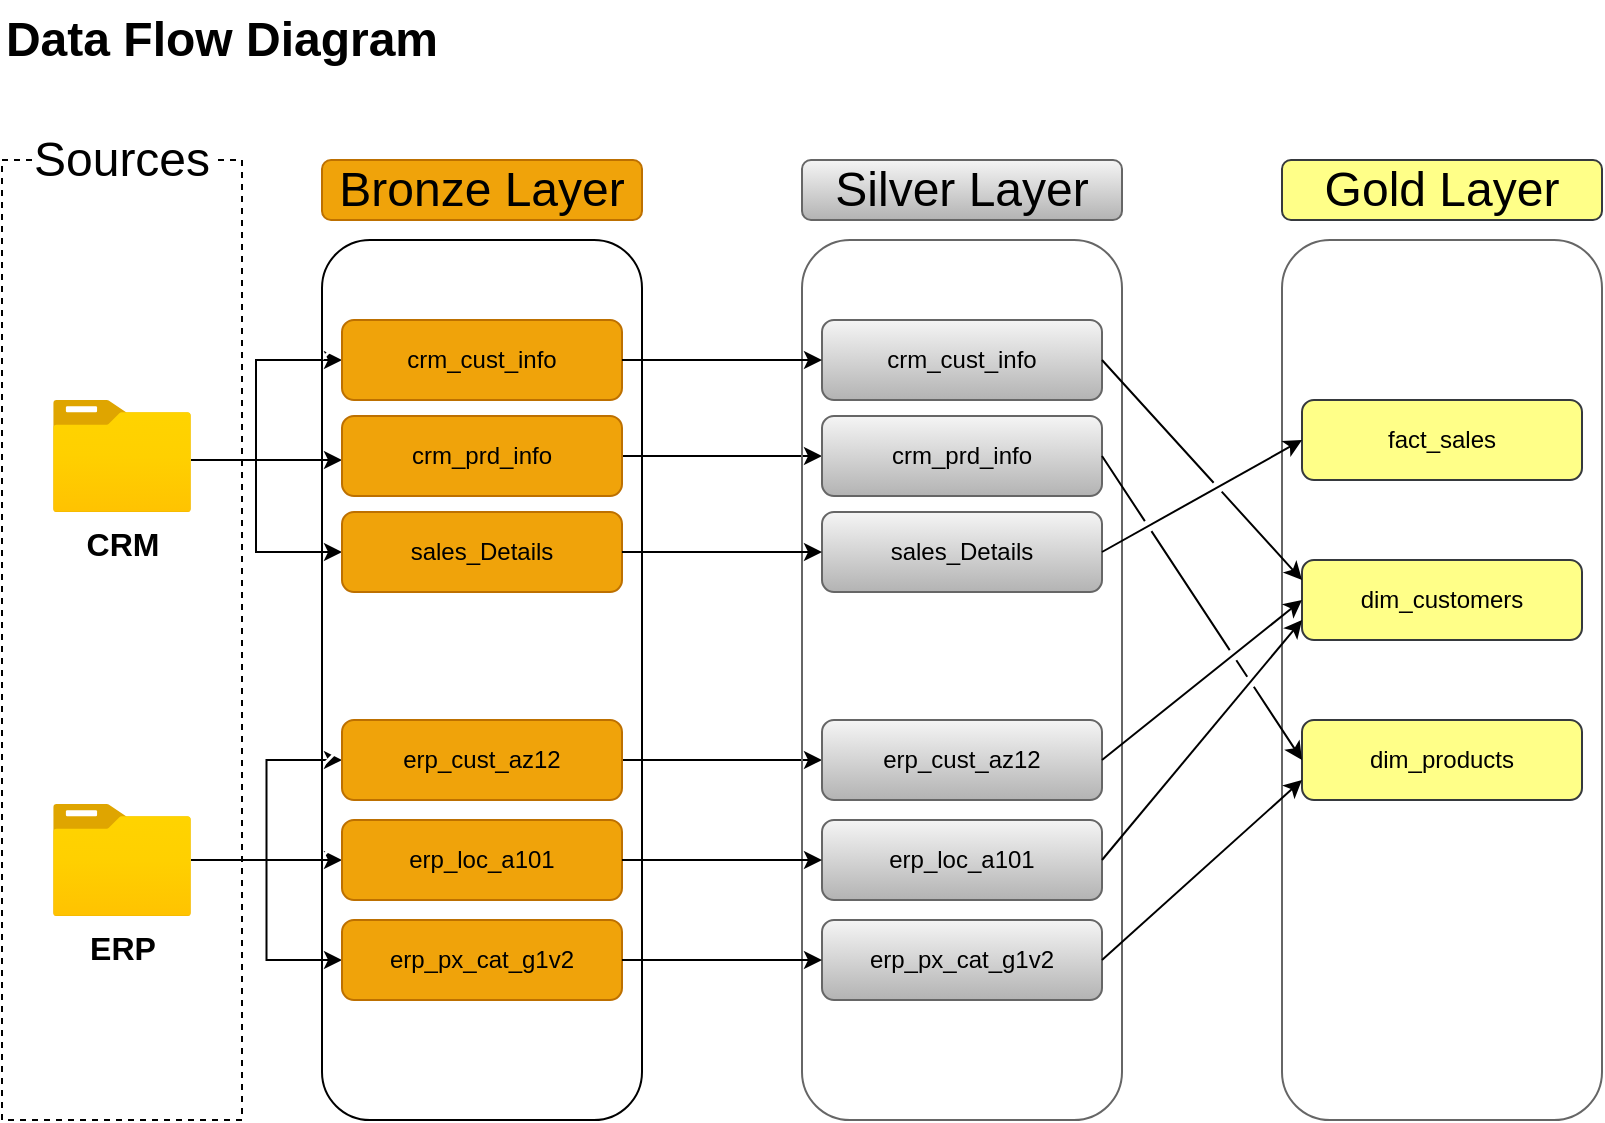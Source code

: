 <mxfile version="26.0.16">
  <diagram name="Page-1" id="uiBpOyULiJcp-TBWHNrL">
    <mxGraphModel dx="1050" dy="621" grid="1" gridSize="10" guides="1" tooltips="1" connect="1" arrows="1" fold="1" page="1" pageScale="1" pageWidth="850" pageHeight="1100" math="0" shadow="0">
      <root>
        <mxCell id="0" />
        <mxCell id="1" parent="0" />
        <mxCell id="xSt44jveMMQ8S2iG8pgC-1" value="" style="rounded=0;whiteSpace=wrap;html=1;fillColor=none;dashed=1;" parent="1" vertex="1">
          <mxGeometry x="40" y="80" width="120" height="480" as="geometry" />
        </mxCell>
        <mxCell id="xSt44jveMMQ8S2iG8pgC-2" value="&lt;font style=&quot;font-size: 24px;&quot;&gt;Sources&lt;/font&gt;" style="rounded=1;whiteSpace=wrap;html=1;strokeColor=none;" parent="1" vertex="1">
          <mxGeometry x="55" y="70" width="90" height="20" as="geometry" />
        </mxCell>
        <mxCell id="xSt44jveMMQ8S2iG8pgC-17" style="edgeStyle=orthogonalEdgeStyle;rounded=0;orthogonalLoop=1;jettySize=auto;html=1;" parent="1" source="xSt44jveMMQ8S2iG8pgC-3" target="xSt44jveMMQ8S2iG8pgC-9" edge="1">
          <mxGeometry relative="1" as="geometry">
            <mxPoint x="140" y="220" as="sourcePoint" />
            <Array as="points">
              <mxPoint x="180" y="230" />
              <mxPoint x="180" y="230" />
            </Array>
          </mxGeometry>
        </mxCell>
        <mxCell id="xSt44jveMMQ8S2iG8pgC-18" style="edgeStyle=orthogonalEdgeStyle;rounded=0;orthogonalLoop=1;jettySize=auto;html=1;entryX=0;entryY=0.5;entryDx=0;entryDy=0;" parent="1" source="xSt44jveMMQ8S2iG8pgC-3" target="xSt44jveMMQ8S2iG8pgC-8" edge="1">
          <mxGeometry relative="1" as="geometry">
            <Array as="points">
              <mxPoint x="167" y="230" />
              <mxPoint x="167" y="180" />
            </Array>
          </mxGeometry>
        </mxCell>
        <mxCell id="xSt44jveMMQ8S2iG8pgC-19" style="edgeStyle=orthogonalEdgeStyle;rounded=0;orthogonalLoop=1;jettySize=auto;html=1;entryX=0;entryY=0.5;entryDx=0;entryDy=0;" parent="1" source="xSt44jveMMQ8S2iG8pgC-3" target="xSt44jveMMQ8S2iG8pgC-10" edge="1">
          <mxGeometry relative="1" as="geometry">
            <Array as="points">
              <mxPoint x="167" y="230" />
              <mxPoint x="167" y="276" />
            </Array>
          </mxGeometry>
        </mxCell>
        <mxCell id="xSt44jveMMQ8S2iG8pgC-3" value="&lt;font style=&quot;font-size: 16px;&quot;&gt;&lt;b&gt;CRM&lt;/b&gt;&lt;/font&gt;" style="image;aspect=fixed;html=1;points=[];align=center;fontSize=12;image=img/lib/azure2/general/Folder_Blank.svg;" parent="1" vertex="1">
          <mxGeometry x="65.5" y="200" width="69" height="56.0" as="geometry" />
        </mxCell>
        <mxCell id="xSt44jveMMQ8S2iG8pgC-23" style="edgeStyle=orthogonalEdgeStyle;rounded=0;orthogonalLoop=1;jettySize=auto;html=1;entryX=0;entryY=0.5;entryDx=0;entryDy=0;" parent="1" source="xSt44jveMMQ8S2iG8pgC-4" target="xSt44jveMMQ8S2iG8pgC-21" edge="1">
          <mxGeometry relative="1" as="geometry" />
        </mxCell>
        <mxCell id="xSt44jveMMQ8S2iG8pgC-24" style="edgeStyle=orthogonalEdgeStyle;rounded=0;orthogonalLoop=1;jettySize=auto;html=1;entryX=0;entryY=0.5;entryDx=0;entryDy=0;" parent="1" source="xSt44jveMMQ8S2iG8pgC-4" target="xSt44jveMMQ8S2iG8pgC-20" edge="1">
          <mxGeometry relative="1" as="geometry" />
        </mxCell>
        <mxCell id="xSt44jveMMQ8S2iG8pgC-25" style="edgeStyle=orthogonalEdgeStyle;rounded=0;orthogonalLoop=1;jettySize=auto;html=1;entryX=0;entryY=0.5;entryDx=0;entryDy=0;" parent="1" source="xSt44jveMMQ8S2iG8pgC-4" target="xSt44jveMMQ8S2iG8pgC-22" edge="1">
          <mxGeometry relative="1" as="geometry" />
        </mxCell>
        <mxCell id="xSt44jveMMQ8S2iG8pgC-4" value="&lt;font style=&quot;font-size: 16px;&quot;&gt;&lt;b&gt;ERP&lt;/b&gt;&lt;/font&gt;" style="image;aspect=fixed;html=1;points=[];align=center;fontSize=12;image=img/lib/azure2/general/Folder_Blank.svg;" parent="1" vertex="1">
          <mxGeometry x="65.5" y="402" width="69" height="56.0" as="geometry" />
        </mxCell>
        <mxCell id="xSt44jveMMQ8S2iG8pgC-5" value="&lt;font style=&quot;font-size: 24px;&quot;&gt;&lt;b&gt;Data Flow Diagram&lt;/b&gt;&lt;/font&gt;" style="text;html=1;align=center;verticalAlign=middle;whiteSpace=wrap;rounded=0;" parent="1" vertex="1">
          <mxGeometry x="40" width="220" height="40" as="geometry" />
        </mxCell>
        <mxCell id="xSt44jveMMQ8S2iG8pgC-6" value="" style="rounded=1;whiteSpace=wrap;html=1;fillStyle=hatch;" parent="1" vertex="1">
          <mxGeometry x="200" y="120" width="160" height="440" as="geometry" />
        </mxCell>
        <mxCell id="xSt44jveMMQ8S2iG8pgC-7" value="&lt;font style=&quot;font-size: 24px;&quot;&gt;Bronze Layer&lt;/font&gt;" style="text;html=1;align=center;verticalAlign=middle;whiteSpace=wrap;rounded=1;fillColor=#f0a30a;fontColor=#000000;strokeColor=#BD7000;fontSize=11;" parent="1" vertex="1">
          <mxGeometry x="200" y="80" width="160" height="30" as="geometry" />
        </mxCell>
        <mxCell id="xSt44jveMMQ8S2iG8pgC-8" value="crm_cust_info" style="rounded=1;whiteSpace=wrap;html=1;fillColor=#f0a30a;fontColor=#000000;strokeColor=#BD7000;" parent="1" vertex="1">
          <mxGeometry x="210" y="160" width="140" height="40" as="geometry" />
        </mxCell>
        <mxCell id="xSt44jveMMQ8S2iG8pgC-39" style="edgeStyle=orthogonalEdgeStyle;rounded=0;orthogonalLoop=1;jettySize=auto;html=1;entryX=0;entryY=0.5;entryDx=0;entryDy=0;" parent="1" source="xSt44jveMMQ8S2iG8pgC-9" target="xSt44jveMMQ8S2iG8pgC-29" edge="1">
          <mxGeometry relative="1" as="geometry" />
        </mxCell>
        <mxCell id="xSt44jveMMQ8S2iG8pgC-9" value="crm_prd_info" style="rounded=1;whiteSpace=wrap;html=1;fillColor=#f0a30a;fontColor=#000000;strokeColor=#BD7000;" parent="1" vertex="1">
          <mxGeometry x="210" y="208" width="140" height="40" as="geometry" />
        </mxCell>
        <mxCell id="xSt44jveMMQ8S2iG8pgC-10" value="sales_Details" style="rounded=1;whiteSpace=wrap;html=1;fillColor=#f0a30a;fontColor=#000000;strokeColor=#BD7000;" parent="1" vertex="1">
          <mxGeometry x="210" y="256" width="140" height="40" as="geometry" />
        </mxCell>
        <mxCell id="xSt44jveMMQ8S2iG8pgC-34" style="edgeStyle=orthogonalEdgeStyle;rounded=0;orthogonalLoop=1;jettySize=auto;html=1;entryX=0;entryY=0.5;entryDx=0;entryDy=0;" parent="1" source="xSt44jveMMQ8S2iG8pgC-20" target="xSt44jveMMQ8S2iG8pgC-31" edge="1">
          <mxGeometry relative="1" as="geometry" />
        </mxCell>
        <mxCell id="xSt44jveMMQ8S2iG8pgC-20" value="erp_cust_az12" style="rounded=1;whiteSpace=wrap;html=1;fillColor=#f0a30a;fontColor=#000000;strokeColor=#BD7000;" parent="1" vertex="1">
          <mxGeometry x="210" y="360" width="140" height="40" as="geometry" />
        </mxCell>
        <mxCell id="xSt44jveMMQ8S2iG8pgC-21" value="erp_loc_a101" style="rounded=1;whiteSpace=wrap;html=1;fillColor=#f0a30a;fontColor=#000000;strokeColor=#BD7000;" parent="1" vertex="1">
          <mxGeometry x="210" y="410" width="140" height="40" as="geometry" />
        </mxCell>
        <mxCell id="xSt44jveMMQ8S2iG8pgC-22" value="erp_px_cat_g1v2" style="rounded=1;whiteSpace=wrap;html=1;fillColor=#f0a30a;fontColor=#000000;strokeColor=#BD7000;" parent="1" vertex="1">
          <mxGeometry x="210" y="460" width="140" height="40" as="geometry" />
        </mxCell>
        <mxCell id="xSt44jveMMQ8S2iG8pgC-26" value="" style="rounded=1;whiteSpace=wrap;html=1;fillStyle=hatch;fillColor=none;gradientColor=#b3b3b3;strokeColor=#666666;" parent="1" vertex="1">
          <mxGeometry x="440" y="120" width="160" height="440" as="geometry" />
        </mxCell>
        <mxCell id="xSt44jveMMQ8S2iG8pgC-27" value="&lt;font style=&quot;font-size: 24px;&quot;&gt;Silver Layer&lt;/font&gt;" style="text;html=1;align=center;verticalAlign=middle;whiteSpace=wrap;rounded=1;fillColor=#f5f5f5;strokeColor=#666666;fontSize=11;gradientColor=#b3b3b3;" parent="1" vertex="1">
          <mxGeometry x="440" y="80" width="160" height="30" as="geometry" />
        </mxCell>
        <mxCell id="xSt44jveMMQ8S2iG8pgC-28" value="crm_cust_info" style="rounded=1;whiteSpace=wrap;html=1;fillColor=#f5f5f5;strokeColor=#666666;gradientColor=#b3b3b3;" parent="1" vertex="1">
          <mxGeometry x="450" y="160" width="140" height="40" as="geometry" />
        </mxCell>
        <mxCell id="xSt44jveMMQ8S2iG8pgC-29" value="crm_prd_info" style="rounded=1;whiteSpace=wrap;html=1;fillColor=#f5f5f5;strokeColor=#666666;gradientColor=#b3b3b3;" parent="1" vertex="1">
          <mxGeometry x="450" y="208" width="140" height="40" as="geometry" />
        </mxCell>
        <mxCell id="xSt44jveMMQ8S2iG8pgC-30" value="sales_Details" style="rounded=1;whiteSpace=wrap;html=1;fillColor=#f5f5f5;strokeColor=#666666;gradientColor=#b3b3b3;" parent="1" vertex="1">
          <mxGeometry x="450" y="256" width="140" height="40" as="geometry" />
        </mxCell>
        <mxCell id="xSt44jveMMQ8S2iG8pgC-31" value="erp_cust_az12" style="rounded=1;whiteSpace=wrap;html=1;fillColor=#f5f5f5;strokeColor=#666666;gradientColor=#b3b3b3;" parent="1" vertex="1">
          <mxGeometry x="450" y="360" width="140" height="40" as="geometry" />
        </mxCell>
        <mxCell id="xSt44jveMMQ8S2iG8pgC-32" value="erp_loc_a101" style="rounded=1;whiteSpace=wrap;html=1;fillColor=#f5f5f5;strokeColor=#666666;gradientColor=#b3b3b3;" parent="1" vertex="1">
          <mxGeometry x="450" y="410" width="140" height="40" as="geometry" />
        </mxCell>
        <mxCell id="xSt44jveMMQ8S2iG8pgC-33" value="erp_px_cat_g1v2" style="rounded=1;whiteSpace=wrap;html=1;fillColor=#f5f5f5;strokeColor=#666666;gradientColor=#b3b3b3;" parent="1" vertex="1">
          <mxGeometry x="450" y="460" width="140" height="40" as="geometry" />
        </mxCell>
        <mxCell id="xSt44jveMMQ8S2iG8pgC-36" style="edgeStyle=orthogonalEdgeStyle;rounded=0;orthogonalLoop=1;jettySize=auto;html=1;entryX=0;entryY=0.5;entryDx=0;entryDy=0;" parent="1" source="xSt44jveMMQ8S2iG8pgC-21" target="xSt44jveMMQ8S2iG8pgC-32" edge="1">
          <mxGeometry relative="1" as="geometry" />
        </mxCell>
        <mxCell id="xSt44jveMMQ8S2iG8pgC-37" style="edgeStyle=orthogonalEdgeStyle;rounded=0;orthogonalLoop=1;jettySize=auto;html=1;entryX=0;entryY=0.5;entryDx=0;entryDy=0;" parent="1" source="xSt44jveMMQ8S2iG8pgC-22" target="xSt44jveMMQ8S2iG8pgC-33" edge="1">
          <mxGeometry relative="1" as="geometry" />
        </mxCell>
        <mxCell id="xSt44jveMMQ8S2iG8pgC-38" style="edgeStyle=orthogonalEdgeStyle;rounded=0;orthogonalLoop=1;jettySize=auto;html=1;entryX=0;entryY=0.5;entryDx=0;entryDy=0;" parent="1" source="xSt44jveMMQ8S2iG8pgC-10" target="xSt44jveMMQ8S2iG8pgC-30" edge="1">
          <mxGeometry relative="1" as="geometry" />
        </mxCell>
        <mxCell id="xSt44jveMMQ8S2iG8pgC-41" style="edgeStyle=orthogonalEdgeStyle;rounded=0;orthogonalLoop=1;jettySize=auto;html=1;entryX=0;entryY=0.5;entryDx=0;entryDy=0;" parent="1" source="xSt44jveMMQ8S2iG8pgC-8" target="xSt44jveMMQ8S2iG8pgC-28" edge="1">
          <mxGeometry relative="1" as="geometry" />
        </mxCell>
        <mxCell id="c0FvIh485cxR55z4sSI5-1" value="" style="rounded=1;whiteSpace=wrap;html=1;fillStyle=hatch;fillColor=none;gradientColor=#b3b3b3;strokeColor=#666666;" vertex="1" parent="1">
          <mxGeometry x="680" y="120" width="160" height="440" as="geometry" />
        </mxCell>
        <mxCell id="c0FvIh485cxR55z4sSI5-2" value="&lt;font style=&quot;font-size: 24px;&quot;&gt;Gold Layer&lt;/font&gt;" style="text;html=1;align=center;verticalAlign=middle;whiteSpace=wrap;rounded=1;fillColor=#ffff88;strokeColor=#36393d;fontSize=11;" vertex="1" parent="1">
          <mxGeometry x="680" y="80" width="160" height="30" as="geometry" />
        </mxCell>
        <mxCell id="c0FvIh485cxR55z4sSI5-3" value="fact_sales" style="rounded=1;whiteSpace=wrap;html=1;fillColor=#ffff88;strokeColor=#36393d;" vertex="1" parent="1">
          <mxGeometry x="690" y="200" width="140" height="40" as="geometry" />
        </mxCell>
        <mxCell id="c0FvIh485cxR55z4sSI5-4" value="dim_customers" style="rounded=1;whiteSpace=wrap;html=1;fillColor=#ffff88;strokeColor=#36393d;" vertex="1" parent="1">
          <mxGeometry x="690" y="280" width="140" height="40" as="geometry" />
        </mxCell>
        <mxCell id="c0FvIh485cxR55z4sSI5-5" value="dim_products" style="rounded=1;whiteSpace=wrap;html=1;fillColor=#ffff88;strokeColor=#36393d;" vertex="1" parent="1">
          <mxGeometry x="690" y="360" width="140" height="40" as="geometry" />
        </mxCell>
        <mxCell id="c0FvIh485cxR55z4sSI5-6" value="" style="endArrow=classic;html=1;rounded=0;entryX=0;entryY=0.5;entryDx=0;entryDy=0;exitX=1;exitY=0.5;exitDx=0;exitDy=0;jumpStyle=gap;" edge="1" parent="1" source="xSt44jveMMQ8S2iG8pgC-30" target="c0FvIh485cxR55z4sSI5-3">
          <mxGeometry width="50" height="50" relative="1" as="geometry">
            <mxPoint x="590" y="280" as="sourcePoint" />
            <mxPoint x="640" y="230" as="targetPoint" />
          </mxGeometry>
        </mxCell>
        <mxCell id="c0FvIh485cxR55z4sSI5-7" value="" style="endArrow=classic;html=1;rounded=0;exitX=1;exitY=0.5;exitDx=0;exitDy=0;entryX=0;entryY=0.25;entryDx=0;entryDy=0;jumpStyle=gap;" edge="1" parent="1" source="xSt44jveMMQ8S2iG8pgC-28" target="c0FvIh485cxR55z4sSI5-4">
          <mxGeometry width="50" height="50" relative="1" as="geometry">
            <mxPoint x="590" y="178" as="sourcePoint" />
            <mxPoint x="690" y="300" as="targetPoint" />
          </mxGeometry>
        </mxCell>
        <mxCell id="c0FvIh485cxR55z4sSI5-8" value="" style="endArrow=classic;html=1;rounded=0;exitX=1;exitY=0.5;exitDx=0;exitDy=0;entryX=0;entryY=0.5;entryDx=0;entryDy=0;jumpStyle=gap;" edge="1" parent="1" source="xSt44jveMMQ8S2iG8pgC-31" target="c0FvIh485cxR55z4sSI5-4">
          <mxGeometry width="50" height="50" relative="1" as="geometry">
            <mxPoint x="590" y="384" as="sourcePoint" />
            <mxPoint x="700" y="300" as="targetPoint" />
          </mxGeometry>
        </mxCell>
        <mxCell id="c0FvIh485cxR55z4sSI5-9" value="" style="endArrow=classic;html=1;rounded=0;entryX=0;entryY=0.75;entryDx=0;entryDy=0;exitX=1;exitY=0.5;exitDx=0;exitDy=0;jumpStyle=gap;" edge="1" parent="1" source="xSt44jveMMQ8S2iG8pgC-32" target="c0FvIh485cxR55z4sSI5-4">
          <mxGeometry width="50" height="50" relative="1" as="geometry">
            <mxPoint x="610" y="434" as="sourcePoint" />
            <mxPoint x="710" y="370" as="targetPoint" />
          </mxGeometry>
        </mxCell>
        <mxCell id="c0FvIh485cxR55z4sSI5-10" value="" style="endArrow=classic;html=1;rounded=0;exitX=1;exitY=0.5;exitDx=0;exitDy=0;entryX=0;entryY=0.5;entryDx=0;entryDy=0;jumpStyle=gap;" edge="1" parent="1" source="xSt44jveMMQ8S2iG8pgC-29" target="c0FvIh485cxR55z4sSI5-5">
          <mxGeometry width="50" height="50" relative="1" as="geometry">
            <mxPoint x="600" y="240" as="sourcePoint" />
            <mxPoint x="700" y="350" as="targetPoint" />
          </mxGeometry>
        </mxCell>
        <mxCell id="c0FvIh485cxR55z4sSI5-11" value="" style="endArrow=classic;html=1;rounded=0;exitX=1;exitY=0.5;exitDx=0;exitDy=0;entryX=0;entryY=0.75;entryDx=0;entryDy=0;jumpStyle=gap;" edge="1" parent="1" source="xSt44jveMMQ8S2iG8pgC-33" target="c0FvIh485cxR55z4sSI5-5">
          <mxGeometry width="50" height="50" relative="1" as="geometry">
            <mxPoint x="610" y="296" as="sourcePoint" />
            <mxPoint x="710" y="448" as="targetPoint" />
          </mxGeometry>
        </mxCell>
      </root>
    </mxGraphModel>
  </diagram>
</mxfile>

